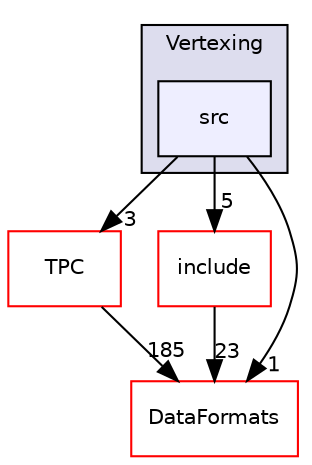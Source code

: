 digraph "/home/travis/build/AliceO2Group/AliceO2/Detectors/Vertexing/src" {
  bgcolor=transparent;
  compound=true
  node [ fontsize="10", fontname="Helvetica"];
  edge [ labelfontsize="10", labelfontname="Helvetica"];
  subgraph clusterdir_411c6bed3d84b00fddab3a93c8a3b5fb {
    graph [ bgcolor="#ddddee", pencolor="black", label="Vertexing" fontname="Helvetica", fontsize="10", URL="dir_411c6bed3d84b00fddab3a93c8a3b5fb.html"]
  dir_883dc5fa98effd9ea20067bac655f28b [shape=box, label="src", style="filled", fillcolor="#eeeeff", pencolor="black", URL="dir_883dc5fa98effd9ea20067bac655f28b.html"];
  }
  dir_a597e8e061b11201a1dff411feb10d0b [shape=box label="TPC" color="red" URL="dir_a597e8e061b11201a1dff411feb10d0b.html"];
  dir_685195b2337b28da095e36f150390e16 [shape=box label="include" color="red" URL="dir_685195b2337b28da095e36f150390e16.html"];
  dir_2171f7ec022c5423887b07c69b2f5b48 [shape=box label="DataFormats" color="red" URL="dir_2171f7ec022c5423887b07c69b2f5b48.html"];
  dir_883dc5fa98effd9ea20067bac655f28b->dir_a597e8e061b11201a1dff411feb10d0b [headlabel="3", labeldistance=1.5 headhref="dir_000676_000054.html"];
  dir_883dc5fa98effd9ea20067bac655f28b->dir_685195b2337b28da095e36f150390e16 [headlabel="5", labeldistance=1.5 headhref="dir_000676_000674.html"];
  dir_883dc5fa98effd9ea20067bac655f28b->dir_2171f7ec022c5423887b07c69b2f5b48 [headlabel="1", labeldistance=1.5 headhref="dir_000676_000085.html"];
  dir_a597e8e061b11201a1dff411feb10d0b->dir_2171f7ec022c5423887b07c69b2f5b48 [headlabel="185", labeldistance=1.5 headhref="dir_000054_000085.html"];
  dir_685195b2337b28da095e36f150390e16->dir_2171f7ec022c5423887b07c69b2f5b48 [headlabel="23", labeldistance=1.5 headhref="dir_000674_000085.html"];
}
